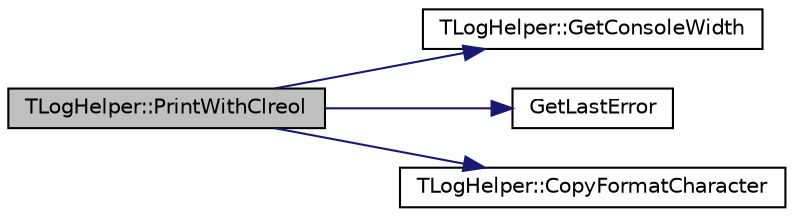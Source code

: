 digraph G
{
  edge [fontname="Helvetica",fontsize="10",labelfontname="Helvetica",labelfontsize="10"];
  node [fontname="Helvetica",fontsize="10",shape=record];
  rankdir="LR";
  Node1 [label="TLogHelper::PrintWithClreol",height=0.2,width=0.4,color="black", fillcolor="grey75", style="filled" fontcolor="black"];
  Node1 -> Node2 [color="midnightblue",fontsize="10",style="solid",fontname="Helvetica"];
  Node2 [label="TLogHelper::GetConsoleWidth",height=0.2,width=0.4,color="black", fillcolor="white", style="filled",URL="$class_t_log_helper.html#ac39f06e485600140e743ff33c3413ccb"];
  Node1 -> Node3 [color="midnightblue",fontsize="10",style="solid",fontname="Helvetica"];
  Node3 [label="GetLastError",height=0.2,width=0.4,color="black", fillcolor="white", style="filled",URL="$_file_stream_8cpp.html#a10b9a284527af83a44533867b0aff0fc"];
  Node1 -> Node4 [color="midnightblue",fontsize="10",style="solid",fontname="Helvetica"];
  Node4 [label="TLogHelper::CopyFormatCharacter",height=0.2,width=0.4,color="black", fillcolor="white", style="filled",URL="$class_t_log_helper.html#a47324bc44ce9199c6cf1923e2deef3a5"];
}
